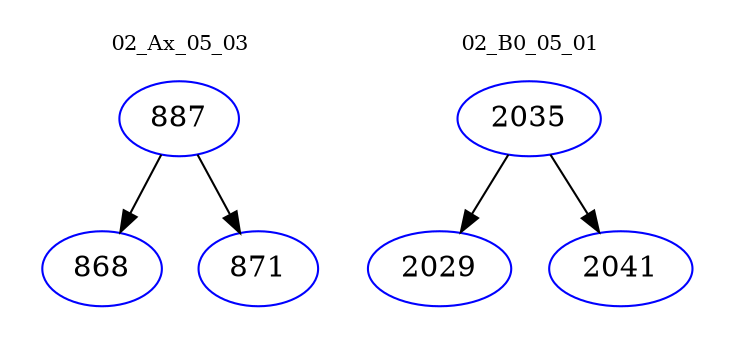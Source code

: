 digraph{
subgraph cluster_0 {
color = white
label = "02_Ax_05_03";
fontsize=10;
T0_887 [label="887", color="blue"]
T0_887 -> T0_868 [color="black"]
T0_868 [label="868", color="blue"]
T0_887 -> T0_871 [color="black"]
T0_871 [label="871", color="blue"]
}
subgraph cluster_1 {
color = white
label = "02_B0_05_01";
fontsize=10;
T1_2035 [label="2035", color="blue"]
T1_2035 -> T1_2029 [color="black"]
T1_2029 [label="2029", color="blue"]
T1_2035 -> T1_2041 [color="black"]
T1_2041 [label="2041", color="blue"]
}
}

